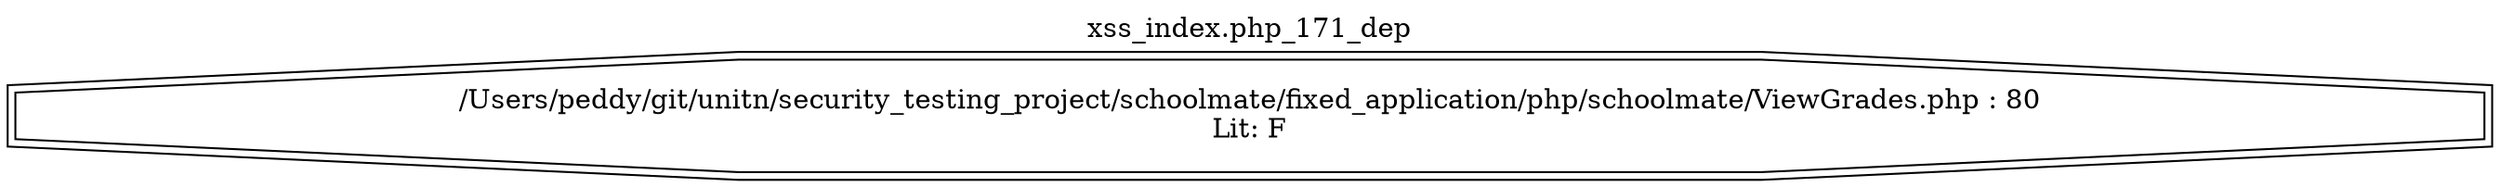digraph cfg {
  label="xss_index.php_171_dep";
  labelloc=t;
  n1 [shape=doubleoctagon, label="/Users/peddy/git/unitn/security_testing_project/schoolmate/fixed_application/php/schoolmate/ViewGrades.php : 80\nLit: F\n"];
}
